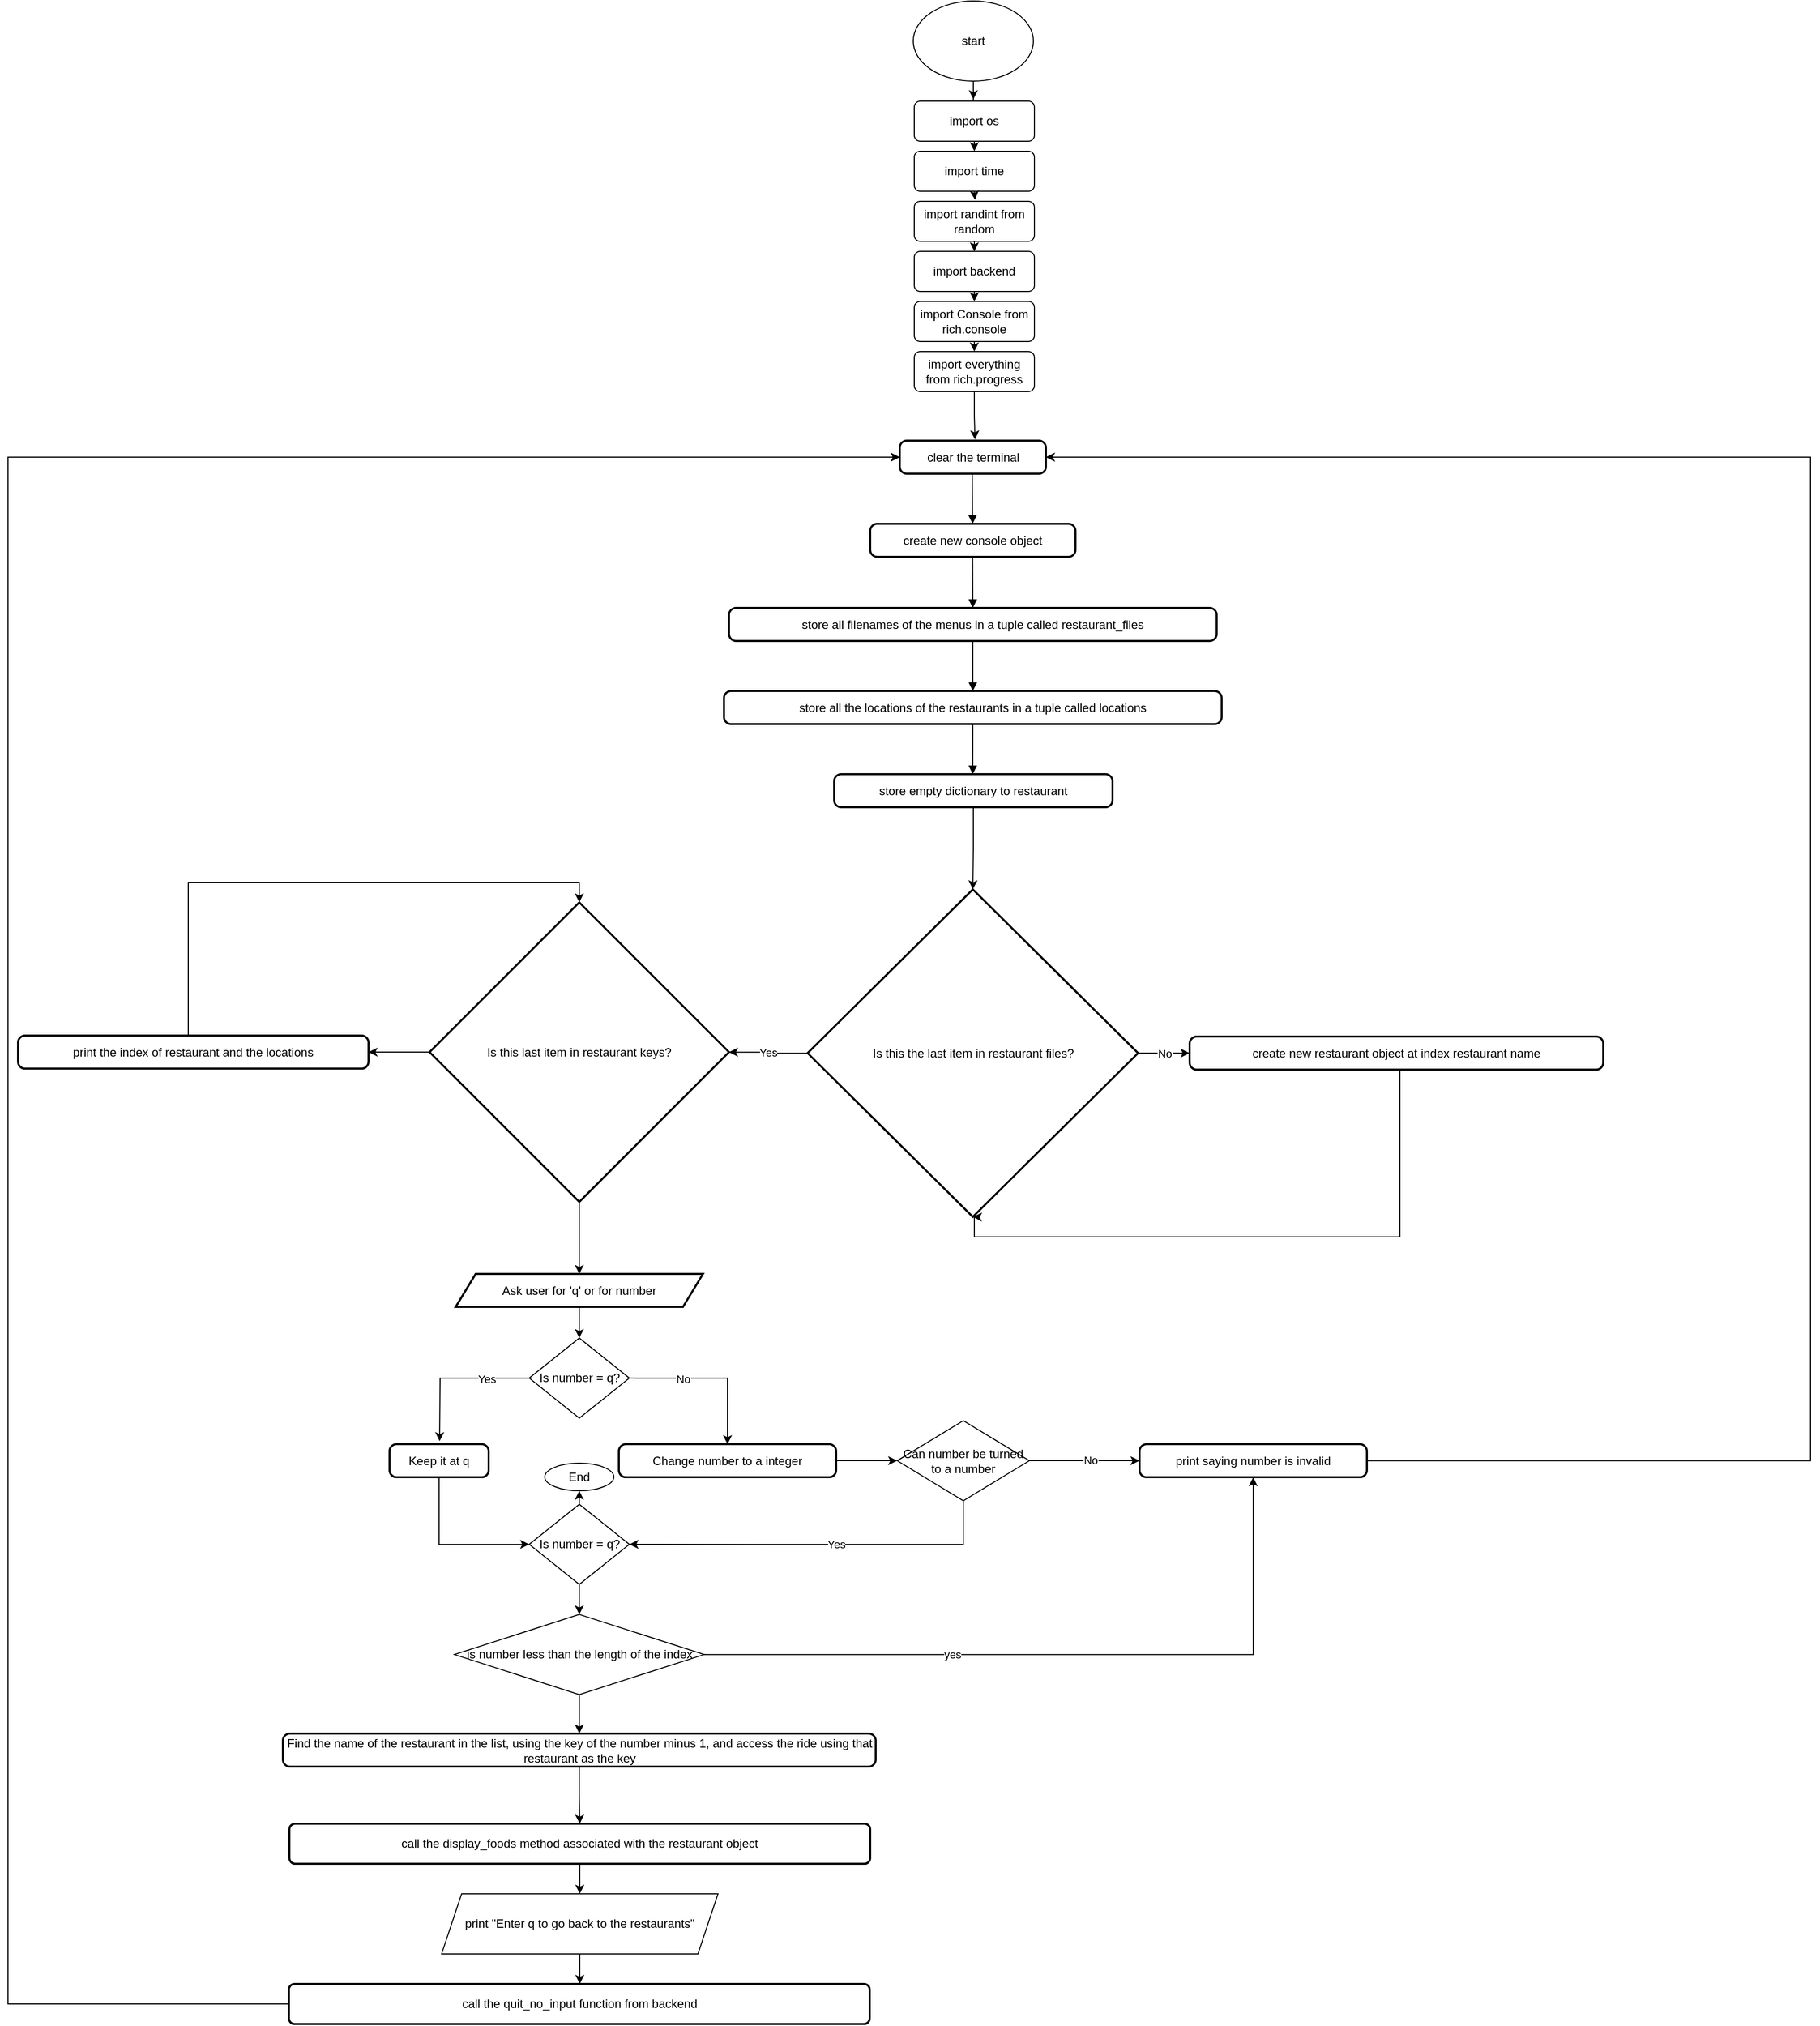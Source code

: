 <mxfile version="24.4.0" type="device">
  <diagram name="Page-1" id="ljdU4c_ORla8vVhzocvE">
    <mxGraphModel dx="3490" dy="3206" grid="1" gridSize="10" guides="1" tooltips="1" connect="1" arrows="1" fold="1" page="1" pageScale="1" pageWidth="850" pageHeight="1100" math="0" shadow="0">
      <root>
        <mxCell id="0" />
        <mxCell id="1" parent="0" />
        <mxCell id="zOleUzalO2KV7jUEq1af-2" value="clear the terminal" style="rounded=1;absoluteArcSize=1;arcSize=14;whiteSpace=wrap;strokeWidth=2;" parent="1" vertex="1">
          <mxGeometry x="410.5" y="119" width="146" height="33" as="geometry" />
        </mxCell>
        <mxCell id="zOleUzalO2KV7jUEq1af-3" value="create new console object" style="rounded=1;absoluteArcSize=1;arcSize=14;whiteSpace=wrap;strokeWidth=2;" parent="1" vertex="1">
          <mxGeometry x="381" y="202" width="205" height="33" as="geometry" />
        </mxCell>
        <mxCell id="zOleUzalO2KV7jUEq1af-4" value="store all filenames of the menus in a tuple called restaurant_files" style="rounded=1;absoluteArcSize=1;arcSize=14;whiteSpace=wrap;strokeWidth=2;" parent="1" vertex="1">
          <mxGeometry x="240" y="286" width="487" height="33" as="geometry" />
        </mxCell>
        <mxCell id="zOleUzalO2KV7jUEq1af-5" value="store all the locations of the restaurants in a tuple called locations" style="rounded=1;absoluteArcSize=1;arcSize=14;whiteSpace=wrap;strokeWidth=2;" parent="1" vertex="1">
          <mxGeometry x="235" y="369" width="497" height="33" as="geometry" />
        </mxCell>
        <mxCell id="FWPYbj6ctKke9GR3bicd-39" style="edgeStyle=orthogonalEdgeStyle;rounded=0;orthogonalLoop=1;jettySize=auto;html=1;" edge="1" parent="1" source="zOleUzalO2KV7jUEq1af-6" target="zOleUzalO2KV7jUEq1af-7">
          <mxGeometry relative="1" as="geometry" />
        </mxCell>
        <mxCell id="zOleUzalO2KV7jUEq1af-6" value="store empty dictionary to restaurant" style="rounded=1;absoluteArcSize=1;arcSize=14;whiteSpace=wrap;strokeWidth=2;" parent="1" vertex="1">
          <mxGeometry x="345" y="452" width="278" height="33" as="geometry" />
        </mxCell>
        <mxCell id="FWPYbj6ctKke9GR3bicd-4" value="No" style="edgeStyle=orthogonalEdgeStyle;rounded=0;orthogonalLoop=1;jettySize=auto;html=1;entryX=0;entryY=0.5;entryDx=0;entryDy=0;" edge="1" parent="1" source="zOleUzalO2KV7jUEq1af-7" target="zOleUzalO2KV7jUEq1af-10">
          <mxGeometry relative="1" as="geometry" />
        </mxCell>
        <mxCell id="FWPYbj6ctKke9GR3bicd-9" value="Yes" style="edgeStyle=orthogonalEdgeStyle;rounded=0;orthogonalLoop=1;jettySize=auto;html=1;" edge="1" parent="1" source="zOleUzalO2KV7jUEq1af-7" target="zOleUzalO2KV7jUEq1af-8">
          <mxGeometry relative="1" as="geometry" />
        </mxCell>
        <mxCell id="zOleUzalO2KV7jUEq1af-7" value="Is this the last item in restaurant files?" style="rhombus;strokeWidth=2;whiteSpace=wrap;" parent="1" vertex="1">
          <mxGeometry x="318.5" y="567.06" width="330" height="327" as="geometry" />
        </mxCell>
        <mxCell id="FWPYbj6ctKke9GR3bicd-10" style="edgeStyle=orthogonalEdgeStyle;rounded=0;orthogonalLoop=1;jettySize=auto;html=1;exitX=0;exitY=0.5;exitDx=0;exitDy=0;entryX=1;entryY=0.5;entryDx=0;entryDy=0;" edge="1" parent="1" source="zOleUzalO2KV7jUEq1af-8" target="zOleUzalO2KV7jUEq1af-9">
          <mxGeometry relative="1" as="geometry" />
        </mxCell>
        <mxCell id="FWPYbj6ctKke9GR3bicd-13" style="edgeStyle=orthogonalEdgeStyle;rounded=0;orthogonalLoop=1;jettySize=auto;html=1;" edge="1" parent="1" source="zOleUzalO2KV7jUEq1af-8" target="zOleUzalO2KV7jUEq1af-11">
          <mxGeometry relative="1" as="geometry" />
        </mxCell>
        <mxCell id="zOleUzalO2KV7jUEq1af-8" value="Is this last item in restaurant keys?" style="rhombus;strokeWidth=2;whiteSpace=wrap;" parent="1" vertex="1">
          <mxGeometry x="-59" y="580.06" width="299" height="299" as="geometry" />
        </mxCell>
        <mxCell id="FWPYbj6ctKke9GR3bicd-12" style="edgeStyle=orthogonalEdgeStyle;rounded=0;orthogonalLoop=1;jettySize=auto;html=1;entryX=0.5;entryY=0;entryDx=0;entryDy=0;" edge="1" parent="1" source="zOleUzalO2KV7jUEq1af-9" target="zOleUzalO2KV7jUEq1af-8">
          <mxGeometry relative="1" as="geometry">
            <Array as="points">
              <mxPoint x="-300" y="560.06" />
              <mxPoint x="90" y="560.06" />
            </Array>
          </mxGeometry>
        </mxCell>
        <mxCell id="zOleUzalO2KV7jUEq1af-9" value="print the index of restaurant and the locations" style="rounded=1;absoluteArcSize=1;arcSize=14;whiteSpace=wrap;strokeWidth=2;" parent="1" vertex="1">
          <mxGeometry x="-470" y="713.06" width="350" height="33" as="geometry" />
        </mxCell>
        <mxCell id="FWPYbj6ctKke9GR3bicd-8" style="edgeStyle=orthogonalEdgeStyle;rounded=0;orthogonalLoop=1;jettySize=auto;html=1;entryX=0.5;entryY=1;entryDx=0;entryDy=0;" edge="1" parent="1" source="zOleUzalO2KV7jUEq1af-10" target="zOleUzalO2KV7jUEq1af-7">
          <mxGeometry relative="1" as="geometry">
            <Array as="points">
              <mxPoint x="910" y="914.06" />
              <mxPoint x="485" y="914.06" />
            </Array>
          </mxGeometry>
        </mxCell>
        <mxCell id="zOleUzalO2KV7jUEq1af-10" value="create new restaurant object at index restaurant name" style="rounded=1;absoluteArcSize=1;arcSize=14;whiteSpace=wrap;strokeWidth=2;" parent="1" vertex="1">
          <mxGeometry x="700" y="714.06" width="413" height="33" as="geometry" />
        </mxCell>
        <mxCell id="FWPYbj6ctKke9GR3bicd-14" style="edgeStyle=orthogonalEdgeStyle;rounded=0;orthogonalLoop=1;jettySize=auto;html=1;" edge="1" parent="1" source="zOleUzalO2KV7jUEq1af-11" target="zOleUzalO2KV7jUEq1af-44">
          <mxGeometry relative="1" as="geometry" />
        </mxCell>
        <mxCell id="zOleUzalO2KV7jUEq1af-11" value="Ask user for &#39;q&#39; or for number" style="shape=parallelogram;perimeter=parallelogramPerimeter;fixedSize=1;strokeWidth=2;whiteSpace=wrap;" parent="1" vertex="1">
          <mxGeometry x="-33" y="951.06" width="247" height="33" as="geometry" />
        </mxCell>
        <mxCell id="FWPYbj6ctKke9GR3bicd-18" style="edgeStyle=orthogonalEdgeStyle;rounded=0;orthogonalLoop=1;jettySize=auto;html=1;entryX=0;entryY=0.5;entryDx=0;entryDy=0;exitX=0.5;exitY=1;exitDx=0;exitDy=0;" edge="1" parent="1" source="zOleUzalO2KV7jUEq1af-13" target="FWPYbj6ctKke9GR3bicd-1">
          <mxGeometry relative="1" as="geometry" />
        </mxCell>
        <mxCell id="zOleUzalO2KV7jUEq1af-13" value="Keep it at q" style="rounded=1;absoluteArcSize=1;arcSize=14;whiteSpace=wrap;strokeWidth=2;" parent="1" vertex="1">
          <mxGeometry x="-99" y="1121.06" width="99" height="33" as="geometry" />
        </mxCell>
        <mxCell id="FWPYbj6ctKke9GR3bicd-20" style="edgeStyle=orthogonalEdgeStyle;rounded=0;orthogonalLoop=1;jettySize=auto;html=1;entryX=0;entryY=0.5;entryDx=0;entryDy=0;" edge="1" parent="1" source="zOleUzalO2KV7jUEq1af-15" target="FWPYbj6ctKke9GR3bicd-19">
          <mxGeometry relative="1" as="geometry" />
        </mxCell>
        <mxCell id="zOleUzalO2KV7jUEq1af-15" value="Change number to a integer" style="rounded=1;absoluteArcSize=1;arcSize=14;whiteSpace=wrap;strokeWidth=2;" parent="1" vertex="1">
          <mxGeometry x="130" y="1121.06" width="217" height="33" as="geometry" />
        </mxCell>
        <mxCell id="FWPYbj6ctKke9GR3bicd-42" style="edgeStyle=orthogonalEdgeStyle;rounded=0;orthogonalLoop=1;jettySize=auto;html=1;entryX=1;entryY=0.5;entryDx=0;entryDy=0;" edge="1" parent="1" source="zOleUzalO2KV7jUEq1af-17" target="zOleUzalO2KV7jUEq1af-2">
          <mxGeometry relative="1" as="geometry">
            <Array as="points">
              <mxPoint x="1320" y="1138" />
              <mxPoint x="1320" y="136" />
            </Array>
          </mxGeometry>
        </mxCell>
        <mxCell id="zOleUzalO2KV7jUEq1af-17" value="print saying number is invalid" style="rounded=1;absoluteArcSize=1;arcSize=14;whiteSpace=wrap;strokeWidth=2;" parent="1" vertex="1">
          <mxGeometry x="650" y="1121.06" width="227" height="33" as="geometry" />
        </mxCell>
        <mxCell id="FWPYbj6ctKke9GR3bicd-49" value="" style="edgeStyle=orthogonalEdgeStyle;rounded=0;orthogonalLoop=1;jettySize=auto;html=1;" edge="1" parent="1" source="zOleUzalO2KV7jUEq1af-19" target="FWPYbj6ctKke9GR3bicd-48">
          <mxGeometry relative="1" as="geometry" />
        </mxCell>
        <mxCell id="zOleUzalO2KV7jUEq1af-19" value="Find the name of the restaurant in the list, using the key of the number minus 1, and access the ride using that restaurant as the key" style="rounded=1;absoluteArcSize=1;arcSize=14;whiteSpace=wrap;strokeWidth=2;" parent="1" vertex="1">
          <mxGeometry x="-205.5" y="1410" width="592" height="33" as="geometry" />
        </mxCell>
        <mxCell id="zOleUzalO2KV7jUEq1af-22" value="" style="curved=1;startArrow=none;endArrow=block;exitX=0.496;exitY=1.007;entryX=0.499;entryY=0.007;rounded=0;" parent="1" source="zOleUzalO2KV7jUEq1af-2" target="zOleUzalO2KV7jUEq1af-3" edge="1">
          <mxGeometry relative="1" as="geometry">
            <Array as="points" />
          </mxGeometry>
        </mxCell>
        <mxCell id="zOleUzalO2KV7jUEq1af-23" value="" style="curved=1;startArrow=none;endArrow=block;exitX=0.499;exitY=1.02;entryX=0.5;entryY=-0.011;rounded=0;" parent="1" source="zOleUzalO2KV7jUEq1af-3" target="zOleUzalO2KV7jUEq1af-4" edge="1">
          <mxGeometry relative="1" as="geometry">
            <Array as="points" />
          </mxGeometry>
        </mxCell>
        <mxCell id="zOleUzalO2KV7jUEq1af-24" value="" style="curved=1;startArrow=none;endArrow=block;exitX=0.5;exitY=1.001;entryX=0.5;entryY=0.001;rounded=0;" parent="1" source="zOleUzalO2KV7jUEq1af-4" target="zOleUzalO2KV7jUEq1af-5" edge="1">
          <mxGeometry relative="1" as="geometry">
            <Array as="points" />
          </mxGeometry>
        </mxCell>
        <mxCell id="zOleUzalO2KV7jUEq1af-25" value="" style="curved=1;startArrow=none;endArrow=block;exitX=0.5;exitY=1.013;entryX=0.498;entryY=0.013;rounded=0;" parent="1" source="zOleUzalO2KV7jUEq1af-5" target="zOleUzalO2KV7jUEq1af-6" edge="1">
          <mxGeometry relative="1" as="geometry">
            <Array as="points" />
          </mxGeometry>
        </mxCell>
        <mxCell id="FWPYbj6ctKke9GR3bicd-16" style="edgeStyle=orthogonalEdgeStyle;rounded=0;orthogonalLoop=1;jettySize=auto;html=1;exitX=1;exitY=0.5;exitDx=0;exitDy=0;" edge="1" parent="1" source="zOleUzalO2KV7jUEq1af-44" target="zOleUzalO2KV7jUEq1af-15">
          <mxGeometry relative="1" as="geometry" />
        </mxCell>
        <mxCell id="FWPYbj6ctKke9GR3bicd-31" value="No" style="edgeLabel;html=1;align=center;verticalAlign=middle;resizable=0;points=[];" vertex="1" connectable="0" parent="FWPYbj6ctKke9GR3bicd-16">
          <mxGeometry x="-0.348" y="-1" relative="1" as="geometry">
            <mxPoint as="offset" />
          </mxGeometry>
        </mxCell>
        <mxCell id="zOleUzalO2KV7jUEq1af-44" value="Is number = q?" style="rhombus;whiteSpace=wrap;html=1;" parent="1" vertex="1">
          <mxGeometry x="40.5" y="1015.06" width="100" height="80" as="geometry" />
        </mxCell>
        <mxCell id="FWPYbj6ctKke9GR3bicd-30" style="edgeStyle=orthogonalEdgeStyle;rounded=0;orthogonalLoop=1;jettySize=auto;html=1;exitX=0.5;exitY=1;exitDx=0;exitDy=0;entryX=0.5;entryY=0;entryDx=0;entryDy=0;" edge="1" parent="1" source="FWPYbj6ctKke9GR3bicd-1" target="FWPYbj6ctKke9GR3bicd-34">
          <mxGeometry relative="1" as="geometry">
            <mxPoint x="90.5" y="1291.06" as="targetPoint" />
          </mxGeometry>
        </mxCell>
        <mxCell id="FWPYbj6ctKke9GR3bicd-62" style="edgeStyle=orthogonalEdgeStyle;rounded=0;orthogonalLoop=1;jettySize=auto;html=1;" edge="1" parent="1" source="FWPYbj6ctKke9GR3bicd-1" target="FWPYbj6ctKke9GR3bicd-61">
          <mxGeometry relative="1" as="geometry" />
        </mxCell>
        <mxCell id="FWPYbj6ctKke9GR3bicd-1" value="Is number = q?" style="rhombus;whiteSpace=wrap;html=1;" vertex="1" parent="1">
          <mxGeometry x="40.5" y="1181.06" width="100" height="80" as="geometry" />
        </mxCell>
        <mxCell id="FWPYbj6ctKke9GR3bicd-15" style="edgeStyle=orthogonalEdgeStyle;rounded=0;orthogonalLoop=1;jettySize=auto;html=1;" edge="1" parent="1" source="zOleUzalO2KV7jUEq1af-44">
          <mxGeometry relative="1" as="geometry">
            <mxPoint x="-49" y="1118.06" as="targetPoint" />
          </mxGeometry>
        </mxCell>
        <mxCell id="FWPYbj6ctKke9GR3bicd-32" value="Yes" style="edgeLabel;html=1;align=center;verticalAlign=middle;resizable=0;points=[];" vertex="1" connectable="0" parent="FWPYbj6ctKke9GR3bicd-15">
          <mxGeometry x="-0.438" y="1" relative="1" as="geometry">
            <mxPoint as="offset" />
          </mxGeometry>
        </mxCell>
        <mxCell id="FWPYbj6ctKke9GR3bicd-25" style="edgeStyle=orthogonalEdgeStyle;rounded=0;orthogonalLoop=1;jettySize=auto;html=1;" edge="1" parent="1" source="FWPYbj6ctKke9GR3bicd-19" target="zOleUzalO2KV7jUEq1af-17">
          <mxGeometry relative="1" as="geometry" />
        </mxCell>
        <mxCell id="FWPYbj6ctKke9GR3bicd-29" value="No" style="edgeLabel;html=1;align=center;verticalAlign=middle;resizable=0;points=[];" vertex="1" connectable="0" parent="FWPYbj6ctKke9GR3bicd-25">
          <mxGeometry x="0.102" y="1" relative="1" as="geometry">
            <mxPoint as="offset" />
          </mxGeometry>
        </mxCell>
        <mxCell id="FWPYbj6ctKke9GR3bicd-27" style="edgeStyle=orthogonalEdgeStyle;rounded=0;orthogonalLoop=1;jettySize=auto;html=1;entryX=1;entryY=0.5;entryDx=0;entryDy=0;" edge="1" parent="1" source="FWPYbj6ctKke9GR3bicd-19" target="FWPYbj6ctKke9GR3bicd-1">
          <mxGeometry relative="1" as="geometry">
            <Array as="points">
              <mxPoint x="474" y="1221.06" />
            </Array>
          </mxGeometry>
        </mxCell>
        <mxCell id="FWPYbj6ctKke9GR3bicd-28" value="Yes" style="edgeLabel;html=1;align=center;verticalAlign=middle;resizable=0;points=[];" vertex="1" connectable="0" parent="FWPYbj6ctKke9GR3bicd-27">
          <mxGeometry x="-0.092" relative="1" as="geometry">
            <mxPoint as="offset" />
          </mxGeometry>
        </mxCell>
        <mxCell id="FWPYbj6ctKke9GR3bicd-19" value="Can number be turned to a number" style="rhombus;whiteSpace=wrap;html=1;" vertex="1" parent="1">
          <mxGeometry x="408" y="1097.56" width="132" height="80" as="geometry" />
        </mxCell>
        <mxCell id="FWPYbj6ctKke9GR3bicd-40" style="edgeStyle=orthogonalEdgeStyle;rounded=0;orthogonalLoop=1;jettySize=auto;html=1;entryX=0.5;entryY=1;entryDx=0;entryDy=0;" edge="1" parent="1" source="FWPYbj6ctKke9GR3bicd-34" target="zOleUzalO2KV7jUEq1af-17">
          <mxGeometry relative="1" as="geometry" />
        </mxCell>
        <mxCell id="FWPYbj6ctKke9GR3bicd-41" value="yes" style="edgeLabel;html=1;align=center;verticalAlign=middle;resizable=0;points=[];" vertex="1" connectable="0" parent="FWPYbj6ctKke9GR3bicd-40">
          <mxGeometry x="-0.316" relative="1" as="geometry">
            <mxPoint as="offset" />
          </mxGeometry>
        </mxCell>
        <mxCell id="FWPYbj6ctKke9GR3bicd-47" style="edgeStyle=orthogonalEdgeStyle;rounded=0;orthogonalLoop=1;jettySize=auto;html=1;" edge="1" parent="1" source="FWPYbj6ctKke9GR3bicd-34" target="zOleUzalO2KV7jUEq1af-19">
          <mxGeometry relative="1" as="geometry" />
        </mxCell>
        <mxCell id="FWPYbj6ctKke9GR3bicd-34" value="is number less than the length of the index" style="rhombus;whiteSpace=wrap;html=1;" vertex="1" parent="1">
          <mxGeometry x="-34.25" y="1291.06" width="249.5" height="80" as="geometry" />
        </mxCell>
        <mxCell id="FWPYbj6ctKke9GR3bicd-51" style="edgeStyle=orthogonalEdgeStyle;rounded=0;orthogonalLoop=1;jettySize=auto;html=1;entryX=0.5;entryY=0;entryDx=0;entryDy=0;" edge="1" parent="1" source="FWPYbj6ctKke9GR3bicd-48" target="FWPYbj6ctKke9GR3bicd-50">
          <mxGeometry relative="1" as="geometry" />
        </mxCell>
        <mxCell id="FWPYbj6ctKke9GR3bicd-48" value="call the display_foods method associated with the restaurant object" style="rounded=1;whiteSpace=wrap;html=1;arcSize=14;strokeWidth=2;" vertex="1" parent="1">
          <mxGeometry x="-199" y="1500" width="580" height="40" as="geometry" />
        </mxCell>
        <mxCell id="FWPYbj6ctKke9GR3bicd-54" style="edgeStyle=orthogonalEdgeStyle;rounded=0;orthogonalLoop=1;jettySize=auto;html=1;" edge="1" parent="1" source="FWPYbj6ctKke9GR3bicd-50">
          <mxGeometry relative="1" as="geometry">
            <mxPoint x="91" y="1660" as="targetPoint" />
          </mxGeometry>
        </mxCell>
        <mxCell id="FWPYbj6ctKke9GR3bicd-50" value="print &quot;Enter q to go back to the restaurants&quot;" style="shape=parallelogram;perimeter=parallelogramPerimeter;whiteSpace=wrap;html=1;fixedSize=1;" vertex="1" parent="1">
          <mxGeometry x="-47" y="1570" width="276" height="60" as="geometry" />
        </mxCell>
        <mxCell id="FWPYbj6ctKke9GR3bicd-80" style="edgeStyle=orthogonalEdgeStyle;rounded=0;orthogonalLoop=1;jettySize=auto;html=1;entryX=0;entryY=0.5;entryDx=0;entryDy=0;" edge="1" parent="1" source="FWPYbj6ctKke9GR3bicd-55" target="zOleUzalO2KV7jUEq1af-2">
          <mxGeometry relative="1" as="geometry">
            <mxPoint x="-480" as="targetPoint" />
            <Array as="points">
              <mxPoint x="-480" y="1680" />
              <mxPoint x="-480" y="135" />
            </Array>
          </mxGeometry>
        </mxCell>
        <mxCell id="FWPYbj6ctKke9GR3bicd-55" value="call the quit_no_input function from backend" style="rounded=1;whiteSpace=wrap;html=1;arcSize=14;strokeWidth=2;" vertex="1" parent="1">
          <mxGeometry x="-199.5" y="1660" width="580" height="40" as="geometry" />
        </mxCell>
        <mxCell id="FWPYbj6ctKke9GR3bicd-56" value="start" style="ellipse;whiteSpace=wrap;html=1;" vertex="1" parent="1">
          <mxGeometry x="424" y="-320" width="120" height="80" as="geometry" />
        </mxCell>
        <mxCell id="FWPYbj6ctKke9GR3bicd-61" value="End" style="ellipse;whiteSpace=wrap;html=1;" vertex="1" parent="1">
          <mxGeometry x="56" y="1140" width="69" height="27.56" as="geometry" />
        </mxCell>
        <mxCell id="FWPYbj6ctKke9GR3bicd-74" style="edgeStyle=orthogonalEdgeStyle;rounded=0;orthogonalLoop=1;jettySize=auto;html=1;exitX=0.5;exitY=1;exitDx=0;exitDy=0;entryX=0.5;entryY=0;entryDx=0;entryDy=0;" edge="1" parent="1" source="FWPYbj6ctKke9GR3bicd-63" target="FWPYbj6ctKke9GR3bicd-64">
          <mxGeometry relative="1" as="geometry" />
        </mxCell>
        <mxCell id="FWPYbj6ctKke9GR3bicd-63" value="import backend" style="rounded=1;whiteSpace=wrap;html=1;" vertex="1" parent="1">
          <mxGeometry x="425" y="-70" width="120" height="40" as="geometry" />
        </mxCell>
        <mxCell id="FWPYbj6ctKke9GR3bicd-75" style="edgeStyle=orthogonalEdgeStyle;rounded=0;orthogonalLoop=1;jettySize=auto;html=1;exitX=0.5;exitY=1;exitDx=0;exitDy=0;entryX=0.5;entryY=0;entryDx=0;entryDy=0;" edge="1" parent="1" source="FWPYbj6ctKke9GR3bicd-64" target="FWPYbj6ctKke9GR3bicd-65">
          <mxGeometry relative="1" as="geometry" />
        </mxCell>
        <mxCell id="FWPYbj6ctKke9GR3bicd-64" value="import Console from rich.console" style="rounded=1;whiteSpace=wrap;html=1;" vertex="1" parent="1">
          <mxGeometry x="425" y="-20" width="120" height="40" as="geometry" />
        </mxCell>
        <mxCell id="FWPYbj6ctKke9GR3bicd-65" value="import everything from rich.progress" style="rounded=1;whiteSpace=wrap;html=1;" vertex="1" parent="1">
          <mxGeometry x="425" y="30" width="120" height="40" as="geometry" />
        </mxCell>
        <mxCell id="FWPYbj6ctKke9GR3bicd-71" style="edgeStyle=orthogonalEdgeStyle;rounded=0;orthogonalLoop=1;jettySize=auto;html=1;exitX=0.5;exitY=1;exitDx=0;exitDy=0;entryX=0.5;entryY=0;entryDx=0;entryDy=0;" edge="1" parent="1" source="FWPYbj6ctKke9GR3bicd-66" target="FWPYbj6ctKke9GR3bicd-67">
          <mxGeometry relative="1" as="geometry" />
        </mxCell>
        <mxCell id="FWPYbj6ctKke9GR3bicd-66" value="import os" style="rounded=1;whiteSpace=wrap;html=1;" vertex="1" parent="1">
          <mxGeometry x="425" y="-220" width="120" height="40" as="geometry" />
        </mxCell>
        <mxCell id="FWPYbj6ctKke9GR3bicd-67" value="import time" style="rounded=1;whiteSpace=wrap;html=1;" vertex="1" parent="1">
          <mxGeometry x="425" y="-170" width="120" height="40" as="geometry" />
        </mxCell>
        <mxCell id="FWPYbj6ctKke9GR3bicd-73" style="edgeStyle=orthogonalEdgeStyle;rounded=0;orthogonalLoop=1;jettySize=auto;html=1;exitX=0.5;exitY=1;exitDx=0;exitDy=0;entryX=0.5;entryY=0;entryDx=0;entryDy=0;" edge="1" parent="1" source="FWPYbj6ctKke9GR3bicd-68" target="FWPYbj6ctKke9GR3bicd-63">
          <mxGeometry relative="1" as="geometry" />
        </mxCell>
        <mxCell id="FWPYbj6ctKke9GR3bicd-68" value="import randint from random" style="rounded=1;whiteSpace=wrap;html=1;" vertex="1" parent="1">
          <mxGeometry x="425" y="-120" width="120" height="40" as="geometry" />
        </mxCell>
        <mxCell id="FWPYbj6ctKke9GR3bicd-70" style="edgeStyle=orthogonalEdgeStyle;rounded=0;orthogonalLoop=1;jettySize=auto;html=1;entryX=0.492;entryY=-0.046;entryDx=0;entryDy=0;entryPerimeter=0;" edge="1" parent="1" source="FWPYbj6ctKke9GR3bicd-56" target="FWPYbj6ctKke9GR3bicd-66">
          <mxGeometry relative="1" as="geometry" />
        </mxCell>
        <mxCell id="FWPYbj6ctKke9GR3bicd-72" style="edgeStyle=orthogonalEdgeStyle;rounded=0;orthogonalLoop=1;jettySize=auto;html=1;exitX=0.5;exitY=1;exitDx=0;exitDy=0;entryX=0.506;entryY=-0.039;entryDx=0;entryDy=0;entryPerimeter=0;" edge="1" parent="1" source="FWPYbj6ctKke9GR3bicd-67" target="FWPYbj6ctKke9GR3bicd-68">
          <mxGeometry relative="1" as="geometry" />
        </mxCell>
        <mxCell id="FWPYbj6ctKke9GR3bicd-79" style="edgeStyle=orthogonalEdgeStyle;rounded=0;orthogonalLoop=1;jettySize=auto;html=1;entryX=0.515;entryY=-0.035;entryDx=0;entryDy=0;entryPerimeter=0;" edge="1" parent="1" source="FWPYbj6ctKke9GR3bicd-65" target="zOleUzalO2KV7jUEq1af-2">
          <mxGeometry relative="1" as="geometry" />
        </mxCell>
      </root>
    </mxGraphModel>
  </diagram>
</mxfile>
